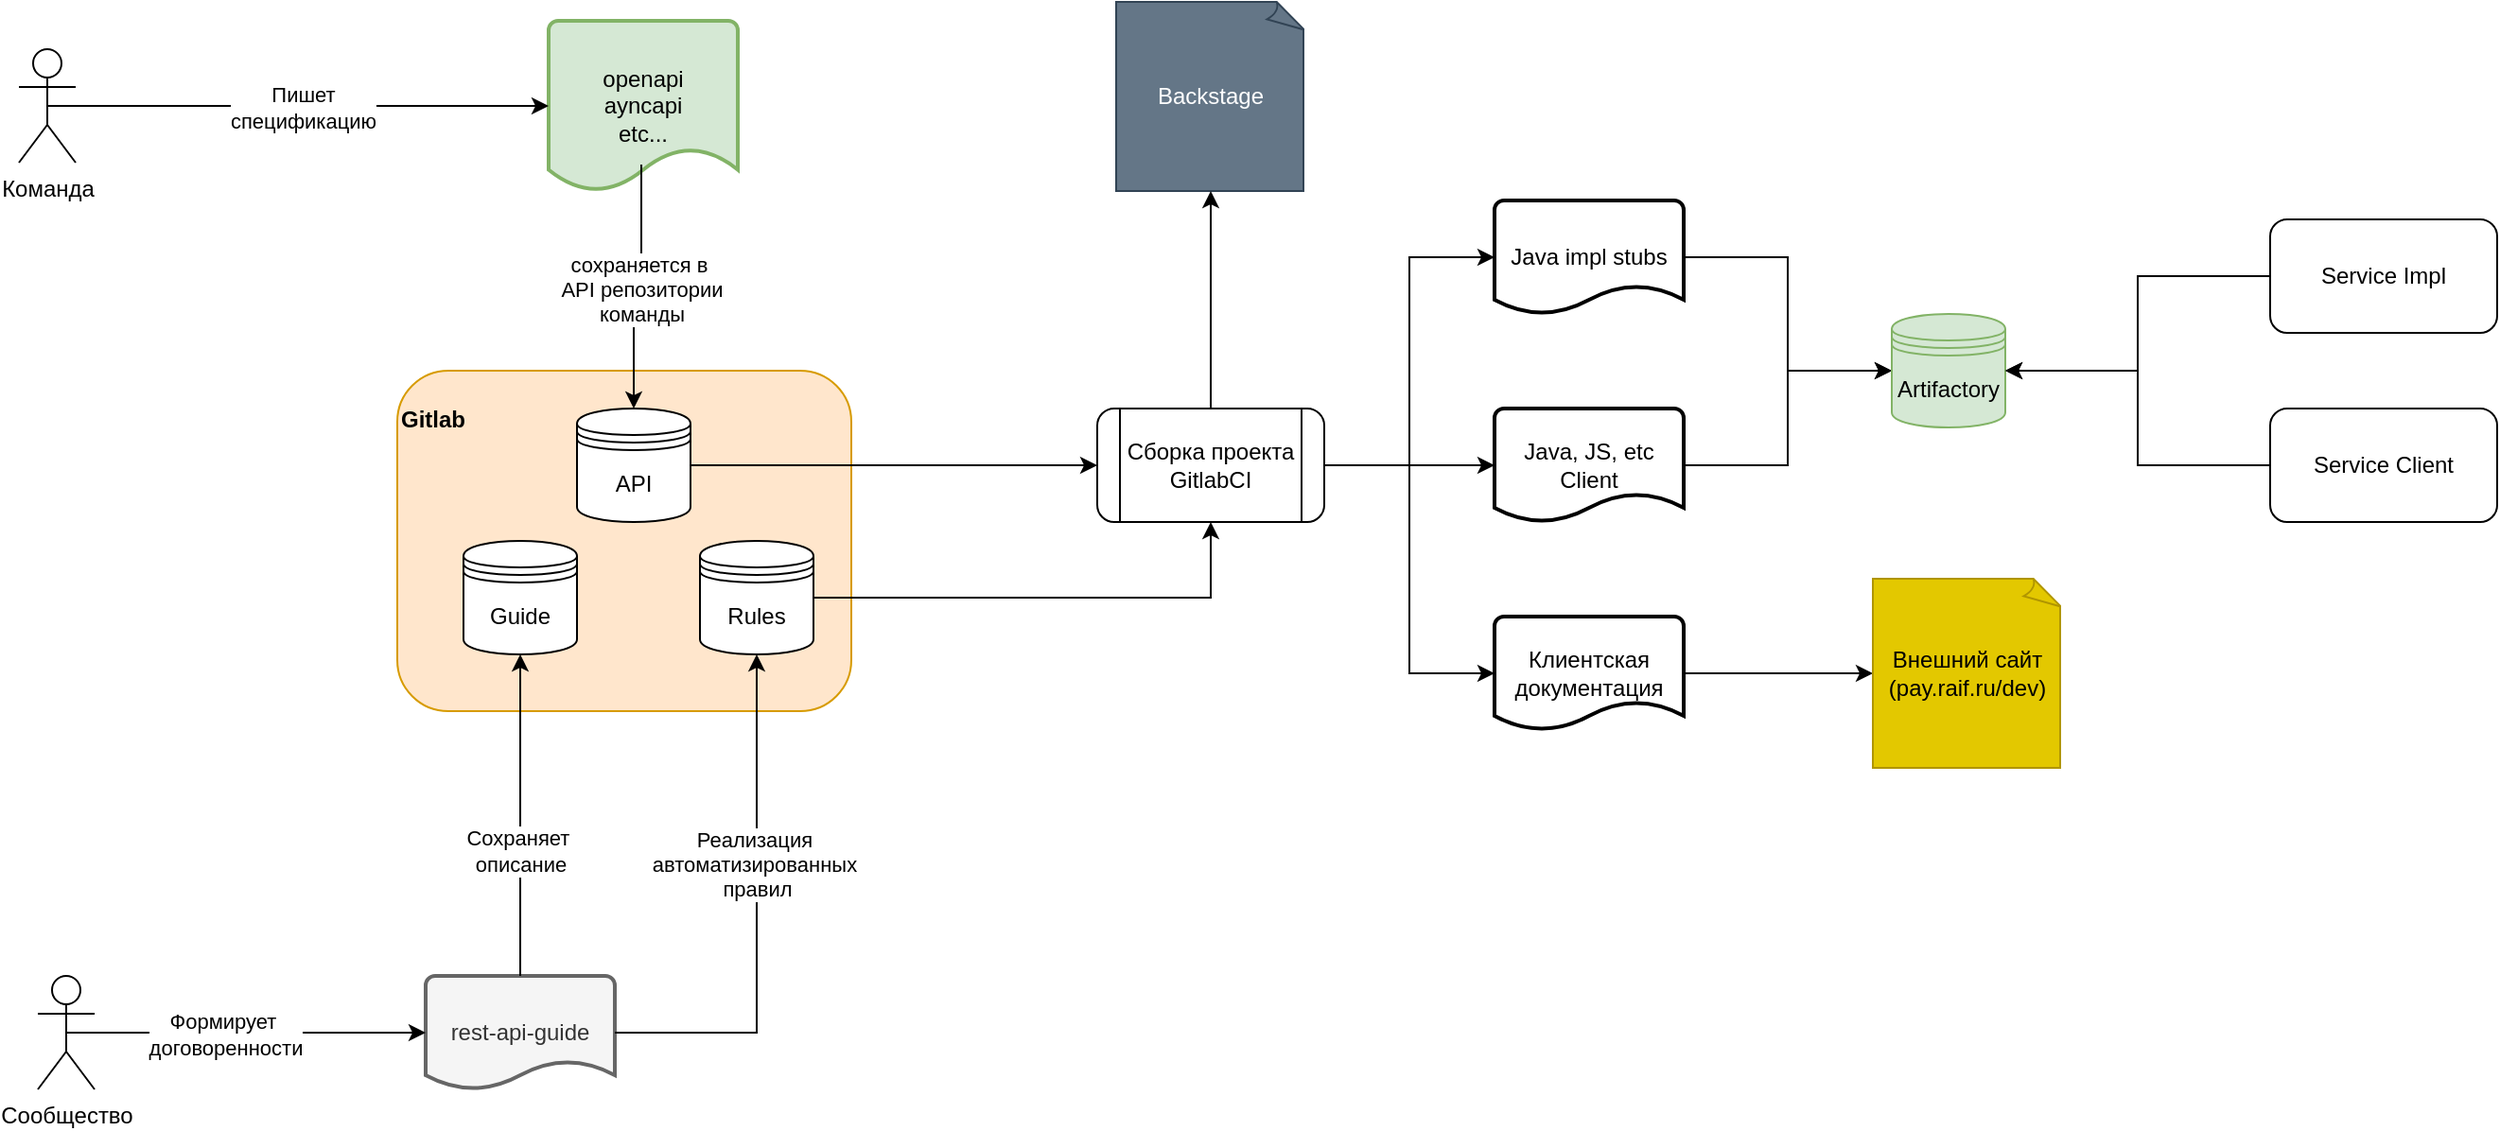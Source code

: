 <mxfile version="24.1.0" type="device">
  <diagram name="Page-1" id="QHq0bRajf7NPpXD1c_ty">
    <mxGraphModel dx="2177" dy="1578" grid="1" gridSize="10" guides="1" tooltips="1" connect="1" arrows="1" fold="1" page="1" pageScale="1" pageWidth="827" pageHeight="1169" math="0" shadow="0">
      <root>
        <mxCell id="0" />
        <mxCell id="1" parent="0" />
        <mxCell id="X8PYBQBlHGWZiBSrKf82-1" value="Команда" style="shape=umlActor;verticalLabelPosition=bottom;verticalAlign=top;html=1;outlineConnect=0;" vertex="1" parent="1">
          <mxGeometry x="30" y="45" width="30" height="60" as="geometry" />
        </mxCell>
        <mxCell id="X8PYBQBlHGWZiBSrKf82-4" value="openapi&lt;div&gt;ayncapi&lt;/div&gt;&lt;div&gt;etc...&lt;/div&gt;" style="strokeWidth=2;html=1;shape=mxgraph.flowchart.document2;whiteSpace=wrap;size=0.25;fillColor=#d5e8d4;strokeColor=#82b366;" vertex="1" parent="1">
          <mxGeometry x="310" y="30" width="100" height="90" as="geometry" />
        </mxCell>
        <mxCell id="X8PYBQBlHGWZiBSrKf82-5" style="edgeStyle=orthogonalEdgeStyle;rounded=0;orthogonalLoop=1;jettySize=auto;html=1;exitX=0.5;exitY=0.5;exitDx=0;exitDy=0;exitPerimeter=0;entryX=0;entryY=0.5;entryDx=0;entryDy=0;entryPerimeter=0;" edge="1" parent="1" source="X8PYBQBlHGWZiBSrKf82-1" target="X8PYBQBlHGWZiBSrKf82-4">
          <mxGeometry relative="1" as="geometry" />
        </mxCell>
        <mxCell id="X8PYBQBlHGWZiBSrKf82-8" value="Пишет&lt;div&gt;спецификацию&lt;/div&gt;" style="edgeLabel;html=1;align=center;verticalAlign=middle;resizable=0;points=[];" vertex="1" connectable="0" parent="X8PYBQBlHGWZiBSrKf82-5">
          <mxGeometry x="0.018" y="-1" relative="1" as="geometry">
            <mxPoint as="offset" />
          </mxGeometry>
        </mxCell>
        <mxCell id="X8PYBQBlHGWZiBSrKf82-15" value="Сообщество" style="shape=umlActor;verticalLabelPosition=bottom;verticalAlign=top;html=1;outlineConnect=0;" vertex="1" parent="1">
          <mxGeometry x="40" y="535" width="30" height="60" as="geometry" />
        </mxCell>
        <mxCell id="X8PYBQBlHGWZiBSrKf82-17" value="rest-api-guide" style="strokeWidth=2;html=1;shape=mxgraph.flowchart.document2;whiteSpace=wrap;size=0.25;fillColor=#f5f5f5;fontColor=#333333;strokeColor=#666666;" vertex="1" parent="1">
          <mxGeometry x="245" y="535" width="100" height="60" as="geometry" />
        </mxCell>
        <mxCell id="X8PYBQBlHGWZiBSrKf82-18" style="edgeStyle=orthogonalEdgeStyle;rounded=0;orthogonalLoop=1;jettySize=auto;html=1;exitX=0.5;exitY=0.5;exitDx=0;exitDy=0;exitPerimeter=0;entryX=0;entryY=0.5;entryDx=0;entryDy=0;entryPerimeter=0;" edge="1" parent="1" source="X8PYBQBlHGWZiBSrKf82-15" target="X8PYBQBlHGWZiBSrKf82-17">
          <mxGeometry relative="1" as="geometry" />
        </mxCell>
        <mxCell id="X8PYBQBlHGWZiBSrKf82-19" value="Формирует&amp;nbsp;&lt;div&gt;договоренности&lt;/div&gt;" style="edgeLabel;html=1;align=center;verticalAlign=middle;resizable=0;points=[];" vertex="1" connectable="0" parent="X8PYBQBlHGWZiBSrKf82-18">
          <mxGeometry x="-0.122" y="-1" relative="1" as="geometry">
            <mxPoint as="offset" />
          </mxGeometry>
        </mxCell>
        <mxCell id="X8PYBQBlHGWZiBSrKf82-28" value="" style="group;" vertex="1" connectable="0" parent="1">
          <mxGeometry x="230" y="215" width="240" height="180" as="geometry" />
        </mxCell>
        <mxCell id="X8PYBQBlHGWZiBSrKf82-24" value="&lt;p style=&quot;margin-top: 12px; padding-left: 0px;&quot;&gt;&lt;b&gt;Gitlab&lt;/b&gt;&lt;/p&gt;" style="rounded=1;whiteSpace=wrap;html=1;align=left;verticalAlign=top;fillColor=#ffe6cc;strokeColor=#d79b00;" vertex="1" parent="X8PYBQBlHGWZiBSrKf82-28">
          <mxGeometry width="240" height="180" as="geometry" />
        </mxCell>
        <mxCell id="X8PYBQBlHGWZiBSrKf82-25" value="API" style="shape=datastore;whiteSpace=wrap;html=1;" vertex="1" parent="X8PYBQBlHGWZiBSrKf82-28">
          <mxGeometry x="95" y="20" width="60" height="60" as="geometry" />
        </mxCell>
        <mxCell id="X8PYBQBlHGWZiBSrKf82-26" value="Guide" style="shape=datastore;whiteSpace=wrap;html=1;" vertex="1" parent="X8PYBQBlHGWZiBSrKf82-28">
          <mxGeometry x="35" y="90" width="60" height="60" as="geometry" />
        </mxCell>
        <mxCell id="X8PYBQBlHGWZiBSrKf82-27" value="Rules" style="shape=datastore;whiteSpace=wrap;html=1;" vertex="1" parent="X8PYBQBlHGWZiBSrKf82-28">
          <mxGeometry x="160" y="90" width="60" height="60" as="geometry" />
        </mxCell>
        <mxCell id="X8PYBQBlHGWZiBSrKf82-7" value="сохраняется в&amp;nbsp;&lt;div&gt;API репозитории&lt;/div&gt;&lt;div&gt;команды&lt;/div&gt;" style="edgeStyle=orthogonalEdgeStyle;rounded=0;orthogonalLoop=1;jettySize=auto;html=1;exitX=0.49;exitY=0.844;exitDx=0;exitDy=0;exitPerimeter=0;entryX=0.5;entryY=0;entryDx=0;entryDy=0;" edge="1" parent="1" source="X8PYBQBlHGWZiBSrKf82-4" target="X8PYBQBlHGWZiBSrKf82-25">
          <mxGeometry relative="1" as="geometry">
            <mxPoint x="360" y="225" as="targetPoint" />
          </mxGeometry>
        </mxCell>
        <mxCell id="X8PYBQBlHGWZiBSrKf82-21" style="edgeStyle=orthogonalEdgeStyle;rounded=0;orthogonalLoop=1;jettySize=auto;html=1;exitX=0.5;exitY=0;exitDx=0;exitDy=0;exitPerimeter=0;entryX=0.5;entryY=1;entryDx=0;entryDy=0;" edge="1" parent="1" source="X8PYBQBlHGWZiBSrKf82-17" target="X8PYBQBlHGWZiBSrKf82-26">
          <mxGeometry relative="1" as="geometry">
            <mxPoint x="360" y="355" as="targetPoint" />
          </mxGeometry>
        </mxCell>
        <mxCell id="X8PYBQBlHGWZiBSrKf82-22" value="Сохраняет&amp;nbsp;&lt;div&gt;описание&lt;/div&gt;" style="edgeLabel;html=1;align=center;verticalAlign=middle;resizable=0;points=[];" vertex="1" connectable="0" parent="X8PYBQBlHGWZiBSrKf82-21">
          <mxGeometry x="-0.211" relative="1" as="geometry">
            <mxPoint y="1" as="offset" />
          </mxGeometry>
        </mxCell>
        <mxCell id="X8PYBQBlHGWZiBSrKf82-29" style="edgeStyle=orthogonalEdgeStyle;rounded=0;orthogonalLoop=1;jettySize=auto;html=1;exitX=1;exitY=0.5;exitDx=0;exitDy=0;exitPerimeter=0;" edge="1" parent="1" source="X8PYBQBlHGWZiBSrKf82-17" target="X8PYBQBlHGWZiBSrKf82-27">
          <mxGeometry relative="1" as="geometry" />
        </mxCell>
        <mxCell id="X8PYBQBlHGWZiBSrKf82-30" value="Реализация&amp;nbsp;&lt;div&gt;автоматизированных&amp;nbsp;&lt;/div&gt;&lt;div&gt;правил&lt;/div&gt;" style="edgeLabel;html=1;align=center;verticalAlign=middle;resizable=0;points=[];" vertex="1" connectable="0" parent="X8PYBQBlHGWZiBSrKf82-29">
          <mxGeometry x="-0.05" y="1" relative="1" as="geometry">
            <mxPoint x="1" y="-34" as="offset" />
          </mxGeometry>
        </mxCell>
        <mxCell id="X8PYBQBlHGWZiBSrKf82-31" style="edgeStyle=orthogonalEdgeStyle;rounded=0;orthogonalLoop=1;jettySize=auto;html=1;exitX=1;exitY=0.5;exitDx=0;exitDy=0;entryX=0;entryY=0.5;entryDx=0;entryDy=0;" edge="1" parent="1" source="X8PYBQBlHGWZiBSrKf82-25" target="X8PYBQBlHGWZiBSrKf82-33">
          <mxGeometry relative="1" as="geometry">
            <mxPoint x="680" y="265" as="targetPoint" />
          </mxGeometry>
        </mxCell>
        <mxCell id="X8PYBQBlHGWZiBSrKf82-32" style="edgeStyle=orthogonalEdgeStyle;rounded=0;orthogonalLoop=1;jettySize=auto;html=1;exitX=1;exitY=0.5;exitDx=0;exitDy=0;entryX=0.5;entryY=1;entryDx=0;entryDy=0;" edge="1" parent="1" source="X8PYBQBlHGWZiBSrKf82-27" target="X8PYBQBlHGWZiBSrKf82-33">
          <mxGeometry relative="1" as="geometry">
            <mxPoint x="730" y="295" as="targetPoint" />
          </mxGeometry>
        </mxCell>
        <mxCell id="X8PYBQBlHGWZiBSrKf82-41" style="edgeStyle=orthogonalEdgeStyle;rounded=0;orthogonalLoop=1;jettySize=auto;html=1;exitX=1;exitY=0.5;exitDx=0;exitDy=0;" edge="1" parent="1" source="X8PYBQBlHGWZiBSrKf82-33" target="X8PYBQBlHGWZiBSrKf82-38">
          <mxGeometry relative="1" as="geometry" />
        </mxCell>
        <mxCell id="X8PYBQBlHGWZiBSrKf82-33" value="Сборка проекта&lt;div&gt;GitlabCI&lt;/div&gt;" style="shape=process;whiteSpace=wrap;html=1;backgroundOutline=1;rounded=1;" vertex="1" parent="1">
          <mxGeometry x="600" y="235" width="120" height="60" as="geometry" />
        </mxCell>
        <mxCell id="X8PYBQBlHGWZiBSrKf82-45" style="edgeStyle=orthogonalEdgeStyle;rounded=0;orthogonalLoop=1;jettySize=auto;html=1;exitX=1;exitY=0.5;exitDx=0;exitDy=0;exitPerimeter=0;entryX=0;entryY=0.5;entryDx=0;entryDy=0;" edge="1" parent="1" source="X8PYBQBlHGWZiBSrKf82-37" target="X8PYBQBlHGWZiBSrKf82-43">
          <mxGeometry relative="1" as="geometry" />
        </mxCell>
        <mxCell id="X8PYBQBlHGWZiBSrKf82-37" value="Java impl stubs" style="strokeWidth=2;html=1;shape=mxgraph.flowchart.document2;whiteSpace=wrap;size=0.25;" vertex="1" parent="1">
          <mxGeometry x="810" y="125" width="100" height="60" as="geometry" />
        </mxCell>
        <mxCell id="X8PYBQBlHGWZiBSrKf82-44" style="edgeStyle=orthogonalEdgeStyle;rounded=0;orthogonalLoop=1;jettySize=auto;html=1;exitX=1;exitY=0.5;exitDx=0;exitDy=0;exitPerimeter=0;entryX=0;entryY=0.5;entryDx=0;entryDy=0;" edge="1" parent="1" source="X8PYBQBlHGWZiBSrKf82-38" target="X8PYBQBlHGWZiBSrKf82-43">
          <mxGeometry relative="1" as="geometry" />
        </mxCell>
        <mxCell id="X8PYBQBlHGWZiBSrKf82-38" value="Java, JS, etc&lt;div&gt;Client&lt;/div&gt;" style="strokeWidth=2;html=1;shape=mxgraph.flowchart.document2;whiteSpace=wrap;size=0.25;" vertex="1" parent="1">
          <mxGeometry x="810" y="235" width="100" height="60" as="geometry" />
        </mxCell>
        <mxCell id="X8PYBQBlHGWZiBSrKf82-47" style="edgeStyle=orthogonalEdgeStyle;rounded=0;orthogonalLoop=1;jettySize=auto;html=1;exitX=1;exitY=0.5;exitDx=0;exitDy=0;exitPerimeter=0;" edge="1" parent="1" source="X8PYBQBlHGWZiBSrKf82-39" target="X8PYBQBlHGWZiBSrKf82-46">
          <mxGeometry relative="1" as="geometry" />
        </mxCell>
        <mxCell id="X8PYBQBlHGWZiBSrKf82-39" value="Клиентская документация" style="strokeWidth=2;html=1;shape=mxgraph.flowchart.document2;whiteSpace=wrap;size=0.25;" vertex="1" parent="1">
          <mxGeometry x="810" y="345" width="100" height="60" as="geometry" />
        </mxCell>
        <mxCell id="X8PYBQBlHGWZiBSrKf82-40" style="edgeStyle=orthogonalEdgeStyle;rounded=0;orthogonalLoop=1;jettySize=auto;html=1;exitX=1;exitY=0.5;exitDx=0;exitDy=0;entryX=0;entryY=0.5;entryDx=0;entryDy=0;entryPerimeter=0;" edge="1" parent="1" source="X8PYBQBlHGWZiBSrKf82-33" target="X8PYBQBlHGWZiBSrKf82-37">
          <mxGeometry relative="1" as="geometry" />
        </mxCell>
        <mxCell id="X8PYBQBlHGWZiBSrKf82-42" style="edgeStyle=orthogonalEdgeStyle;rounded=0;orthogonalLoop=1;jettySize=auto;html=1;exitX=1;exitY=0.5;exitDx=0;exitDy=0;entryX=0;entryY=0.5;entryDx=0;entryDy=0;entryPerimeter=0;" edge="1" parent="1" source="X8PYBQBlHGWZiBSrKf82-33" target="X8PYBQBlHGWZiBSrKf82-39">
          <mxGeometry relative="1" as="geometry" />
        </mxCell>
        <mxCell id="X8PYBQBlHGWZiBSrKf82-43" value="Artifactory" style="shape=datastore;whiteSpace=wrap;html=1;fillColor=#d5e8d4;strokeColor=#82b366;" vertex="1" parent="1">
          <mxGeometry x="1020" y="185" width="60" height="60" as="geometry" />
        </mxCell>
        <mxCell id="X8PYBQBlHGWZiBSrKf82-46" value="Внешний сайт&lt;div&gt;(pay.raif.ru/dev)&lt;/div&gt;" style="whiteSpace=wrap;html=1;shape=mxgraph.basic.document;fillColor=#e3c800;fontColor=#000000;strokeColor=#B09500;" vertex="1" parent="1">
          <mxGeometry x="1010" y="325" width="100" height="100" as="geometry" />
        </mxCell>
        <mxCell id="X8PYBQBlHGWZiBSrKf82-48" value="Backstage" style="whiteSpace=wrap;html=1;shape=mxgraph.basic.document;fillColor=#647687;fontColor=#ffffff;strokeColor=#314354;" vertex="1" parent="1">
          <mxGeometry x="610" y="20" width="100" height="100" as="geometry" />
        </mxCell>
        <mxCell id="X8PYBQBlHGWZiBSrKf82-49" style="edgeStyle=orthogonalEdgeStyle;rounded=0;orthogonalLoop=1;jettySize=auto;html=1;exitX=0.5;exitY=0;exitDx=0;exitDy=0;entryX=0.5;entryY=1;entryDx=0;entryDy=0;entryPerimeter=0;" edge="1" parent="1" source="X8PYBQBlHGWZiBSrKf82-33" target="X8PYBQBlHGWZiBSrKf82-48">
          <mxGeometry relative="1" as="geometry" />
        </mxCell>
        <mxCell id="X8PYBQBlHGWZiBSrKf82-53" style="edgeStyle=orthogonalEdgeStyle;rounded=0;orthogonalLoop=1;jettySize=auto;html=1;exitX=0;exitY=0.5;exitDx=0;exitDy=0;entryX=1;entryY=0.5;entryDx=0;entryDy=0;" edge="1" parent="1" source="X8PYBQBlHGWZiBSrKf82-50" target="X8PYBQBlHGWZiBSrKf82-43">
          <mxGeometry relative="1" as="geometry" />
        </mxCell>
        <mxCell id="X8PYBQBlHGWZiBSrKf82-50" value="Service Impl" style="rounded=1;whiteSpace=wrap;html=1;" vertex="1" parent="1">
          <mxGeometry x="1220" y="135" width="120" height="60" as="geometry" />
        </mxCell>
        <mxCell id="X8PYBQBlHGWZiBSrKf82-52" style="edgeStyle=orthogonalEdgeStyle;rounded=0;orthogonalLoop=1;jettySize=auto;html=1;exitX=0;exitY=0.5;exitDx=0;exitDy=0;entryX=1;entryY=0.5;entryDx=0;entryDy=0;" edge="1" parent="1" source="X8PYBQBlHGWZiBSrKf82-51" target="X8PYBQBlHGWZiBSrKf82-43">
          <mxGeometry relative="1" as="geometry" />
        </mxCell>
        <mxCell id="X8PYBQBlHGWZiBSrKf82-51" value="Service Client" style="rounded=1;whiteSpace=wrap;html=1;" vertex="1" parent="1">
          <mxGeometry x="1220" y="235" width="120" height="60" as="geometry" />
        </mxCell>
      </root>
    </mxGraphModel>
  </diagram>
</mxfile>
